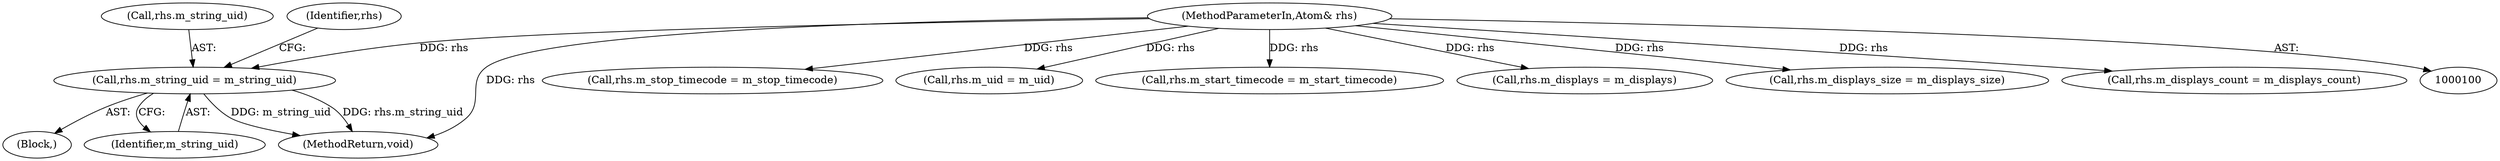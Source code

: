 digraph "1_Android_04839626ed859623901ebd3a5fd483982186b59d_204@del" {
"1000103" [label="(Call,rhs.m_string_uid = m_string_uid)"];
"1000101" [label="(MethodParameterIn,Atom& rhs)"];
"1000102" [label="(Block,)"];
"1000107" [label="(Identifier,m_string_uid)"];
"1000118" [label="(Call,rhs.m_stop_timecode = m_stop_timecode)"];
"1000103" [label="(Call,rhs.m_string_uid = m_string_uid)"];
"1000104" [label="(Call,rhs.m_string_uid)"];
"1000108" [label="(Call,rhs.m_uid = m_uid)"];
"1000138" [label="(MethodReturn,void)"];
"1000113" [label="(Call,rhs.m_start_timecode = m_start_timecode)"];
"1000110" [label="(Identifier,rhs)"];
"1000123" [label="(Call,rhs.m_displays = m_displays)"];
"1000128" [label="(Call,rhs.m_displays_size = m_displays_size)"];
"1000133" [label="(Call,rhs.m_displays_count = m_displays_count)"];
"1000101" [label="(MethodParameterIn,Atom& rhs)"];
"1000103" -> "1000102"  [label="AST: "];
"1000103" -> "1000107"  [label="CFG: "];
"1000104" -> "1000103"  [label="AST: "];
"1000107" -> "1000103"  [label="AST: "];
"1000110" -> "1000103"  [label="CFG: "];
"1000103" -> "1000138"  [label="DDG: m_string_uid"];
"1000103" -> "1000138"  [label="DDG: rhs.m_string_uid"];
"1000101" -> "1000103"  [label="DDG: rhs"];
"1000101" -> "1000100"  [label="AST: "];
"1000101" -> "1000138"  [label="DDG: rhs"];
"1000101" -> "1000108"  [label="DDG: rhs"];
"1000101" -> "1000113"  [label="DDG: rhs"];
"1000101" -> "1000118"  [label="DDG: rhs"];
"1000101" -> "1000123"  [label="DDG: rhs"];
"1000101" -> "1000128"  [label="DDG: rhs"];
"1000101" -> "1000133"  [label="DDG: rhs"];
}
